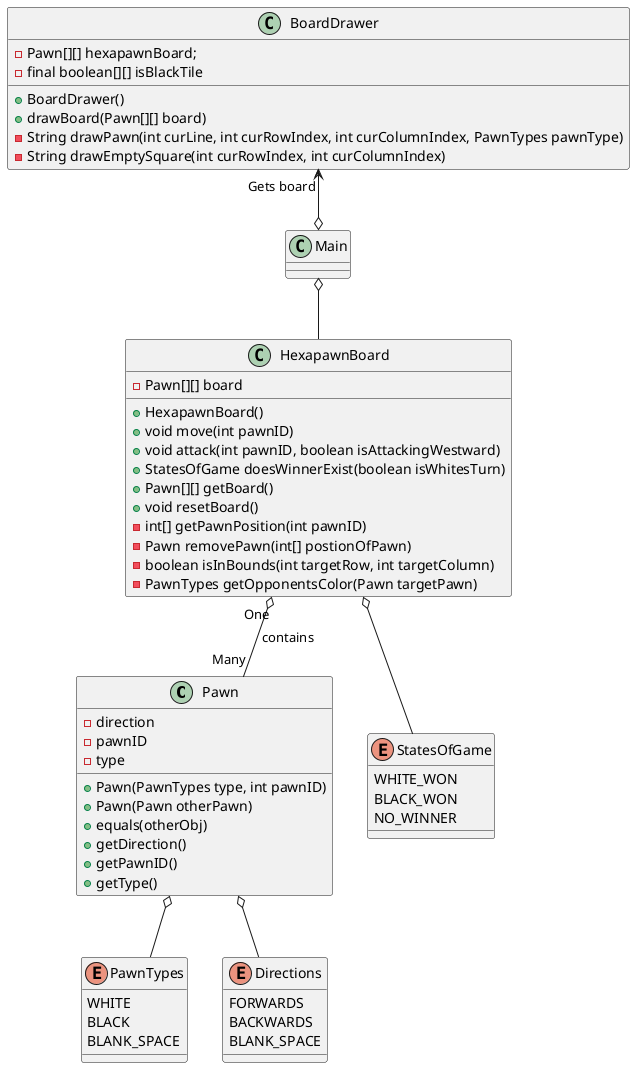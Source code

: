 @startuml
'https://plantuml.com/class-diagram


class Pawn{
    - direction
    - {field} pawnID
    - type
    + Pawn(PawnTypes type, int pawnID)
    + Pawn(Pawn otherPawn)
    + equals(otherObj)
    + getDirection()
    + getPawnID()
    + getType()
}

class HexapawnBoard{
    - Pawn[][] board
    + HexapawnBoard()
    + void move(int pawnID)
    + void attack(int pawnID, boolean isAttackingWestward)
    + StatesOfGame doesWinnerExist(boolean isWhitesTurn)
    + Pawn[][] getBoard()
    + void resetBoard()
    - int[] getPawnPosition(int pawnID)
    - Pawn removePawn(int[] postionOfPawn)
    - boolean isInBounds(int targetRow, int targetColumn)
    - PawnTypes getOpponentsColor(Pawn targetPawn)
}

class BoardDrawer{
    - Pawn[][] hexapawnBoard;
    - final boolean[][] isBlackTile
    + BoardDrawer()
    + drawBoard(Pawn[][] board)
    - String drawPawn(int curLine, int curRowIndex, int curColumnIndex, PawnTypes pawnType)
    - String drawEmptySquare(int curRowIndex, int curColumnIndex)
}

class Main{

}

enum PawnTypes{
    WHITE
    BLACK
    BLANK_SPACE
}

enum Directions{
    FORWARDS
    BACKWARDS
    BLANK_SPACE
}

enum StatesOfGame{
    WHITE_WON
    BLACK_WON
    NO_WINNER
}

Pawn o-- PawnTypes
Pawn o-- Directions
HexapawnBoard o-- StatesOfGame
BoardDrawer "Gets board" <--o Main
Main o-- HexapawnBoard
HexapawnBoard "One" o-- "Many" Pawn : contains

@enduml